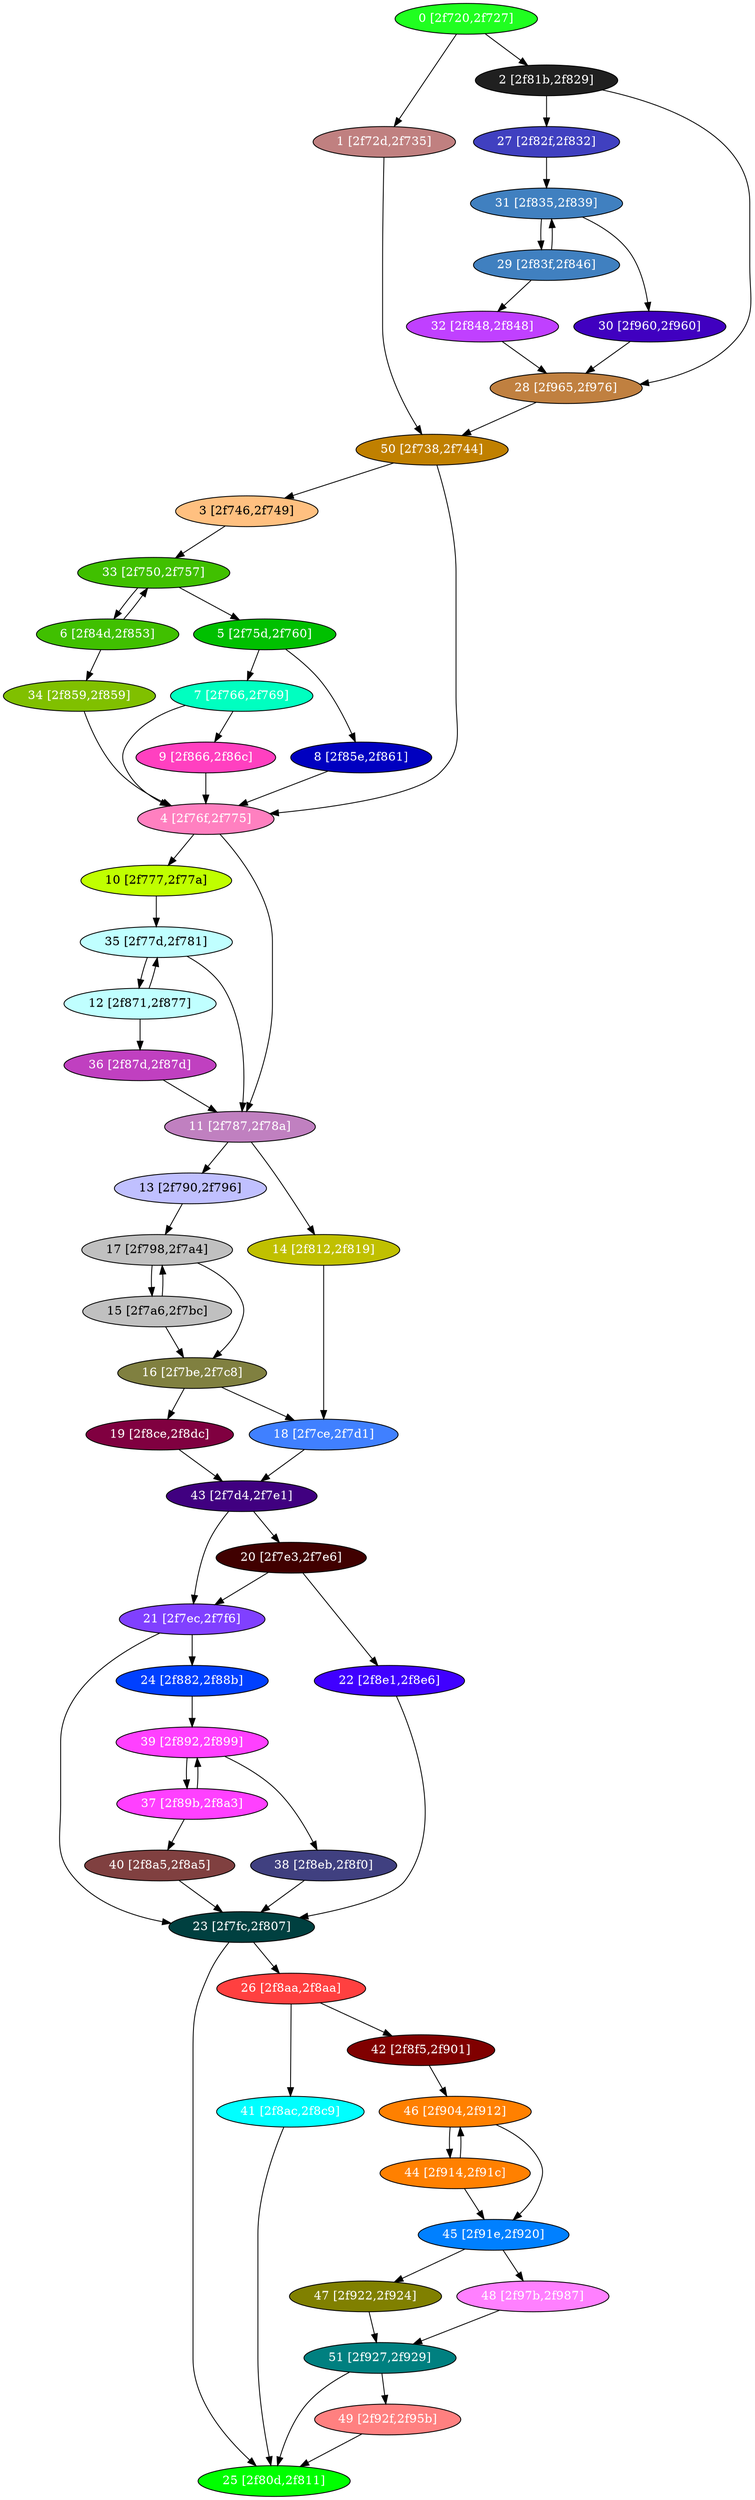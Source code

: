 diGraph libnss3{
	libnss3_0  [style=filled fillcolor="#20FF20" fontcolor="#ffffff" shape=oval label="0 [2f720,2f727]"]
	libnss3_1  [style=filled fillcolor="#C08080" fontcolor="#ffffff" shape=oval label="1 [2f72d,2f735]"]
	libnss3_2  [style=filled fillcolor="#202020" fontcolor="#ffffff" shape=oval label="2 [2f81b,2f829]"]
	libnss3_3  [style=filled fillcolor="#FFC080" fontcolor="#000000" shape=oval label="3 [2f746,2f749]"]
	libnss3_4  [style=filled fillcolor="#FF80C0" fontcolor="#ffffff" shape=oval label="4 [2f76f,2f775]"]
	libnss3_5  [style=filled fillcolor="#00C000" fontcolor="#ffffff" shape=oval label="5 [2f75d,2f760]"]
	libnss3_6  [style=filled fillcolor="#40C000" fontcolor="#ffffff" shape=oval label="6 [2f84d,2f853]"]
	libnss3_7  [style=filled fillcolor="#00FFC0" fontcolor="#ffffff" shape=oval label="7 [2f766,2f769]"]
	libnss3_8  [style=filled fillcolor="#0000C0" fontcolor="#ffffff" shape=oval label="8 [2f85e,2f861]"]
	libnss3_9  [style=filled fillcolor="#FF40C0" fontcolor="#ffffff" shape=oval label="9 [2f866,2f86c]"]
	libnss3_a  [style=filled fillcolor="#C0FF00" fontcolor="#000000" shape=oval label="10 [2f777,2f77a]"]
	libnss3_b  [style=filled fillcolor="#C080C0" fontcolor="#ffffff" shape=oval label="11 [2f787,2f78a]"]
	libnss3_c  [style=filled fillcolor="#C0FFFF" fontcolor="#000000" shape=oval label="12 [2f871,2f877]"]
	libnss3_d  [style=filled fillcolor="#C0C0FF" fontcolor="#000000" shape=oval label="13 [2f790,2f796]"]
	libnss3_e  [style=filled fillcolor="#C0C000" fontcolor="#ffffff" shape=oval label="14 [2f812,2f819]"]
	libnss3_f  [style=filled fillcolor="#C0C0C0" fontcolor="#000000" shape=oval label="15 [2f7a6,2f7bc]"]
	libnss3_10  [style=filled fillcolor="#808040" fontcolor="#ffffff" shape=oval label="16 [2f7be,2f7c8]"]
	libnss3_11  [style=filled fillcolor="#C0C0C0" fontcolor="#000000" shape=oval label="17 [2f798,2f7a4]"]
	libnss3_12  [style=filled fillcolor="#4080FF" fontcolor="#ffffff" shape=oval label="18 [2f7ce,2f7d1]"]
	libnss3_13  [style=filled fillcolor="#800040" fontcolor="#ffffff" shape=oval label="19 [2f8ce,2f8dc]"]
	libnss3_14  [style=filled fillcolor="#400000" fontcolor="#ffffff" shape=oval label="20 [2f7e3,2f7e6]"]
	libnss3_15  [style=filled fillcolor="#8040FF" fontcolor="#ffffff" shape=oval label="21 [2f7ec,2f7f6]"]
	libnss3_16  [style=filled fillcolor="#4000FF" fontcolor="#ffffff" shape=oval label="22 [2f8e1,2f8e6]"]
	libnss3_17  [style=filled fillcolor="#004040" fontcolor="#ffffff" shape=oval label="23 [2f7fc,2f807]"]
	libnss3_18  [style=filled fillcolor="#0040FF" fontcolor="#ffffff" shape=oval label="24 [2f882,2f88b]"]
	libnss3_19  [style=filled fillcolor="#00FF00" fontcolor="#ffffff" shape=oval label="25 [2f80d,2f811]"]
	libnss3_1a  [style=filled fillcolor="#FF4040" fontcolor="#ffffff" shape=oval label="26 [2f8aa,2f8aa]"]
	libnss3_1b  [style=filled fillcolor="#4040C0" fontcolor="#ffffff" shape=oval label="27 [2f82f,2f832]"]
	libnss3_1c  [style=filled fillcolor="#C08040" fontcolor="#ffffff" shape=oval label="28 [2f965,2f976]"]
	libnss3_1d  [style=filled fillcolor="#4080C0" fontcolor="#ffffff" shape=oval label="29 [2f83f,2f846]"]
	libnss3_1e  [style=filled fillcolor="#4000C0" fontcolor="#ffffff" shape=oval label="30 [2f960,2f960]"]
	libnss3_1f  [style=filled fillcolor="#4080C0" fontcolor="#ffffff" shape=oval label="31 [2f835,2f839]"]
	libnss3_20  [style=filled fillcolor="#C040FF" fontcolor="#ffffff" shape=oval label="32 [2f848,2f848]"]
	libnss3_21  [style=filled fillcolor="#40C000" fontcolor="#ffffff" shape=oval label="33 [2f750,2f757]"]
	libnss3_22  [style=filled fillcolor="#80C000" fontcolor="#ffffff" shape=oval label="34 [2f859,2f859]"]
	libnss3_23  [style=filled fillcolor="#C0FFFF" fontcolor="#000000" shape=oval label="35 [2f77d,2f781]"]
	libnss3_24  [style=filled fillcolor="#C040C0" fontcolor="#ffffff" shape=oval label="36 [2f87d,2f87d]"]
	libnss3_25  [style=filled fillcolor="#FF40FF" fontcolor="#ffffff" shape=oval label="37 [2f89b,2f8a3]"]
	libnss3_26  [style=filled fillcolor="#404080" fontcolor="#ffffff" shape=oval label="38 [2f8eb,2f8f0]"]
	libnss3_27  [style=filled fillcolor="#FF40FF" fontcolor="#ffffff" shape=oval label="39 [2f892,2f899]"]
	libnss3_28  [style=filled fillcolor="#804040" fontcolor="#ffffff" shape=oval label="40 [2f8a5,2f8a5]"]
	libnss3_29  [style=filled fillcolor="#00FFFF" fontcolor="#ffffff" shape=oval label="41 [2f8ac,2f8c9]"]
	libnss3_2a  [style=filled fillcolor="#800000" fontcolor="#ffffff" shape=oval label="42 [2f8f5,2f901]"]
	libnss3_2b  [style=filled fillcolor="#400080" fontcolor="#ffffff" shape=oval label="43 [2f7d4,2f7e1]"]
	libnss3_2c  [style=filled fillcolor="#FF8000" fontcolor="#ffffff" shape=oval label="44 [2f914,2f91c]"]
	libnss3_2d  [style=filled fillcolor="#0080FF" fontcolor="#ffffff" shape=oval label="45 [2f91e,2f920]"]
	libnss3_2e  [style=filled fillcolor="#FF8000" fontcolor="#ffffff" shape=oval label="46 [2f904,2f912]"]
	libnss3_2f  [style=filled fillcolor="#808000" fontcolor="#ffffff" shape=oval label="47 [2f922,2f924]"]
	libnss3_30  [style=filled fillcolor="#FF80FF" fontcolor="#ffffff" shape=oval label="48 [2f97b,2f987]"]
	libnss3_31  [style=filled fillcolor="#FF8080" fontcolor="#ffffff" shape=oval label="49 [2f92f,2f95b]"]
	libnss3_32  [style=filled fillcolor="#C08000" fontcolor="#ffffff" shape=oval label="50 [2f738,2f744]"]
	libnss3_33  [style=filled fillcolor="#008080" fontcolor="#ffffff" shape=oval label="51 [2f927,2f929]"]

	libnss3_0 -> libnss3_1
	libnss3_0 -> libnss3_2
	libnss3_1 -> libnss3_32
	libnss3_2 -> libnss3_1b
	libnss3_2 -> libnss3_1c
	libnss3_3 -> libnss3_21
	libnss3_4 -> libnss3_a
	libnss3_4 -> libnss3_b
	libnss3_5 -> libnss3_7
	libnss3_5 -> libnss3_8
	libnss3_6 -> libnss3_21
	libnss3_6 -> libnss3_22
	libnss3_7 -> libnss3_4
	libnss3_7 -> libnss3_9
	libnss3_8 -> libnss3_4
	libnss3_9 -> libnss3_4
	libnss3_a -> libnss3_23
	libnss3_b -> libnss3_d
	libnss3_b -> libnss3_e
	libnss3_c -> libnss3_23
	libnss3_c -> libnss3_24
	libnss3_d -> libnss3_11
	libnss3_e -> libnss3_12
	libnss3_f -> libnss3_10
	libnss3_f -> libnss3_11
	libnss3_10 -> libnss3_12
	libnss3_10 -> libnss3_13
	libnss3_11 -> libnss3_f
	libnss3_11 -> libnss3_10
	libnss3_12 -> libnss3_2b
	libnss3_13 -> libnss3_2b
	libnss3_14 -> libnss3_15
	libnss3_14 -> libnss3_16
	libnss3_15 -> libnss3_17
	libnss3_15 -> libnss3_18
	libnss3_16 -> libnss3_17
	libnss3_17 -> libnss3_19
	libnss3_17 -> libnss3_1a
	libnss3_18 -> libnss3_27
	libnss3_1a -> libnss3_29
	libnss3_1a -> libnss3_2a
	libnss3_1b -> libnss3_1f
	libnss3_1c -> libnss3_32
	libnss3_1d -> libnss3_1f
	libnss3_1d -> libnss3_20
	libnss3_1e -> libnss3_1c
	libnss3_1f -> libnss3_1d
	libnss3_1f -> libnss3_1e
	libnss3_20 -> libnss3_1c
	libnss3_21 -> libnss3_5
	libnss3_21 -> libnss3_6
	libnss3_22 -> libnss3_4
	libnss3_23 -> libnss3_b
	libnss3_23 -> libnss3_c
	libnss3_24 -> libnss3_b
	libnss3_25 -> libnss3_27
	libnss3_25 -> libnss3_28
	libnss3_26 -> libnss3_17
	libnss3_27 -> libnss3_25
	libnss3_27 -> libnss3_26
	libnss3_28 -> libnss3_17
	libnss3_29 -> libnss3_19
	libnss3_2a -> libnss3_2e
	libnss3_2b -> libnss3_14
	libnss3_2b -> libnss3_15
	libnss3_2c -> libnss3_2d
	libnss3_2c -> libnss3_2e
	libnss3_2d -> libnss3_2f
	libnss3_2d -> libnss3_30
	libnss3_2e -> libnss3_2c
	libnss3_2e -> libnss3_2d
	libnss3_2f -> libnss3_33
	libnss3_30 -> libnss3_33
	libnss3_31 -> libnss3_19
	libnss3_32 -> libnss3_3
	libnss3_32 -> libnss3_4
	libnss3_33 -> libnss3_19
	libnss3_33 -> libnss3_31
}